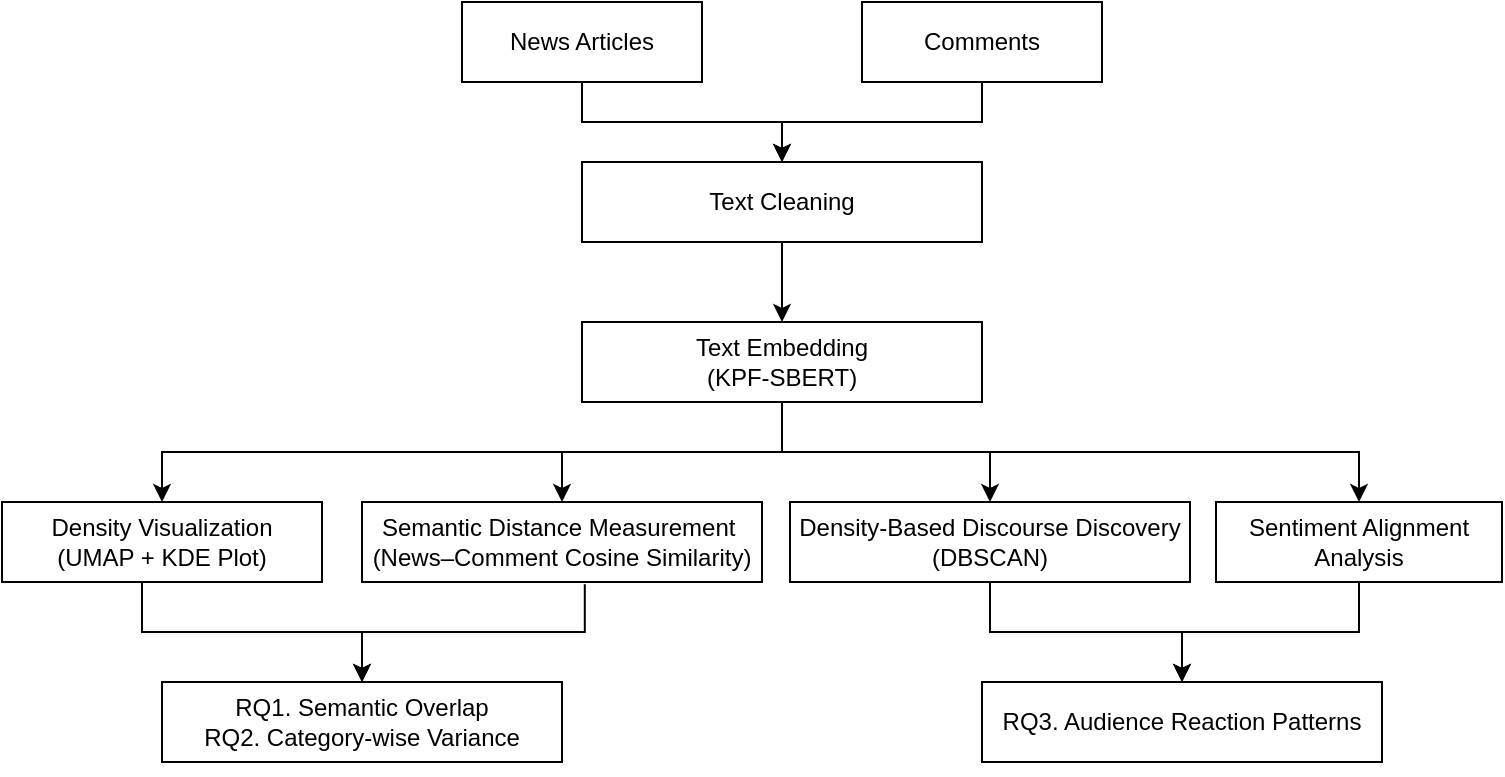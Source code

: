 <mxfile version="27.0.9">
  <diagram name="페이지-1" id="GhIzRfuseSfhWp2y06Yb">
    <mxGraphModel dx="939" dy="873" grid="1" gridSize="10" guides="1" tooltips="1" connect="1" arrows="1" fold="1" page="1" pageScale="1" pageWidth="827" pageHeight="1169" math="0" shadow="0">
      <root>
        <mxCell id="0" />
        <mxCell id="1" parent="0" />
        <mxCell id="VYtAQhhAlDf34FTfLrbl-12" style="edgeStyle=orthogonalEdgeStyle;rounded=0;orthogonalLoop=1;jettySize=auto;html=1;exitX=0.5;exitY=1;exitDx=0;exitDy=0;" parent="1" source="Qi_0PbYEY460QOVe5GiT-1" target="VYtAQhhAlDf34FTfLrbl-10" edge="1">
          <mxGeometry relative="1" as="geometry" />
        </mxCell>
        <mxCell id="Qi_0PbYEY460QOVe5GiT-1" value="News Articles" style="rounded=0;whiteSpace=wrap;html=1;" parent="1" vertex="1">
          <mxGeometry x="250" y="30" width="120" height="40" as="geometry" />
        </mxCell>
        <mxCell id="VYtAQhhAlDf34FTfLrbl-16" style="edgeStyle=orthogonalEdgeStyle;rounded=0;orthogonalLoop=1;jettySize=auto;html=1;exitX=0.5;exitY=1;exitDx=0;exitDy=0;entryX=0.5;entryY=0;entryDx=0;entryDy=0;" parent="1" source="Qi_0PbYEY460QOVe5GiT-2" target="VYtAQhhAlDf34FTfLrbl-10" edge="1">
          <mxGeometry relative="1" as="geometry" />
        </mxCell>
        <mxCell id="Qi_0PbYEY460QOVe5GiT-2" value="Comments" style="rounded=0;whiteSpace=wrap;html=1;" parent="1" vertex="1">
          <mxGeometry x="450" y="30" width="120" height="40" as="geometry" />
        </mxCell>
        <mxCell id="VYtAQhhAlDf34FTfLrbl-17" style="edgeStyle=orthogonalEdgeStyle;rounded=0;orthogonalLoop=1;jettySize=auto;html=1;exitX=0.5;exitY=1;exitDx=0;exitDy=0;entryX=0.5;entryY=0;entryDx=0;entryDy=0;" parent="1" source="VYtAQhhAlDf34FTfLrbl-1" target="VYtAQhhAlDf34FTfLrbl-4" edge="1">
          <mxGeometry relative="1" as="geometry" />
        </mxCell>
        <mxCell id="VYtAQhhAlDf34FTfLrbl-1" value="Text Embedding&lt;div&gt;(&lt;span style=&quot;background-color: transparent; color: light-dark(rgb(0, 0, 0), rgb(255, 255, 255));&quot;&gt;KPF-SBERT)&lt;/span&gt;&lt;/div&gt;" style="rounded=0;whiteSpace=wrap;html=1;" parent="1" vertex="1">
          <mxGeometry x="310" y="190" width="200" height="40" as="geometry" />
        </mxCell>
        <mxCell id="VYtAQhhAlDf34FTfLrbl-24" style="edgeStyle=orthogonalEdgeStyle;rounded=0;orthogonalLoop=1;jettySize=auto;html=1;entryX=0.5;entryY=0;entryDx=0;entryDy=0;exitX=0.5;exitY=1;exitDx=0;exitDy=0;" parent="1" source="VYtAQhhAlDf34FTfLrbl-28" target="VYtAQhhAlDf34FTfLrbl-23" edge="1">
          <mxGeometry relative="1" as="geometry">
            <mxPoint x="660" y="420" as="sourcePoint" />
          </mxGeometry>
        </mxCell>
        <mxCell id="VYtAQhhAlDf34FTfLrbl-4" value="Sentiment Alignment Analysis" style="rounded=0;whiteSpace=wrap;html=1;" parent="1" vertex="1">
          <mxGeometry x="627" y="280" width="143" height="40" as="geometry" />
        </mxCell>
        <mxCell id="VYtAQhhAlDf34FTfLrbl-21" style="edgeStyle=orthogonalEdgeStyle;rounded=0;orthogonalLoop=1;jettySize=auto;html=1;entryX=0.5;entryY=0;entryDx=0;entryDy=0;exitX=0.5;exitY=1;exitDx=0;exitDy=0;" parent="1" target="VYtAQhhAlDf34FTfLrbl-7" edge="1" source="VYtAQhhAlDf34FTfLrbl-1">
          <mxGeometry relative="1" as="geometry">
            <mxPoint x="280" y="241" as="sourcePoint" />
          </mxGeometry>
        </mxCell>
        <mxCell id="VYtAQhhAlDf34FTfLrbl-22" style="edgeStyle=orthogonalEdgeStyle;rounded=0;orthogonalLoop=1;jettySize=auto;html=1;exitX=0.5;exitY=1;exitDx=0;exitDy=0;entryX=0.5;entryY=0;entryDx=0;entryDy=0;" parent="1" source="VYtAQhhAlDf34FTfLrbl-1" target="VYtAQhhAlDf34FTfLrbl-28" edge="1">
          <mxGeometry relative="1" as="geometry" />
        </mxCell>
        <mxCell id="VYtAQhhAlDf34FTfLrbl-7" value="&lt;p data-pm-slice=&quot;0 0 []&quot;&gt;Density Visualization&lt;br&gt;(UMAP + KDE Plot)&lt;/p&gt;" style="rounded=0;whiteSpace=wrap;html=1;" parent="1" vertex="1">
          <mxGeometry x="20" y="280" width="160" height="40" as="geometry" />
        </mxCell>
        <mxCell id="VYtAQhhAlDf34FTfLrbl-8" value="&lt;p data-pm-slice=&quot;0 0 []&quot;&gt;RQ1. Semantic Overlap&lt;br&gt;RQ2.&amp;nbsp;Category-wise Variance&lt;/p&gt;" style="rounded=0;whiteSpace=wrap;html=1;" parent="1" vertex="1">
          <mxGeometry x="100" y="370" width="200" height="40" as="geometry" />
        </mxCell>
        <mxCell id="VYtAQhhAlDf34FTfLrbl-13" style="edgeStyle=orthogonalEdgeStyle;rounded=0;orthogonalLoop=1;jettySize=auto;html=1;exitX=0.5;exitY=1;exitDx=0;exitDy=0;entryX=0.5;entryY=0;entryDx=0;entryDy=0;" parent="1" source="VYtAQhhAlDf34FTfLrbl-10" target="VYtAQhhAlDf34FTfLrbl-1" edge="1">
          <mxGeometry relative="1" as="geometry" />
        </mxCell>
        <mxCell id="VYtAQhhAlDf34FTfLrbl-10" value="Text Cleaning" style="rounded=0;whiteSpace=wrap;html=1;" parent="1" vertex="1">
          <mxGeometry x="310" y="110" width="200" height="40" as="geometry" />
        </mxCell>
        <mxCell id="VYtAQhhAlDf34FTfLrbl-23" value="&lt;p data-pm-slice=&quot;0 0 []&quot;&gt;RQ3. Audience Reaction Patterns&lt;/p&gt;" style="rounded=0;whiteSpace=wrap;html=1;" parent="1" vertex="1">
          <mxGeometry x="510" y="370" width="200" height="40" as="geometry" />
        </mxCell>
        <mxCell id="VYtAQhhAlDf34FTfLrbl-32" style="edgeStyle=orthogonalEdgeStyle;rounded=0;orthogonalLoop=1;jettySize=auto;html=1;entryX=0.5;entryY=0;entryDx=0;entryDy=0;exitX=0.445;exitY=0.999;exitDx=0;exitDy=0;exitPerimeter=0;" parent="1" source="VYtAQhhAlDf34FTfLrbl-7" target="VYtAQhhAlDf34FTfLrbl-8" edge="1">
          <mxGeometry relative="1" as="geometry">
            <mxPoint x="170" y="400" as="sourcePoint" />
            <Array as="points">
              <mxPoint x="90" y="345" />
              <mxPoint x="200" y="345" />
            </Array>
          </mxGeometry>
        </mxCell>
        <mxCell id="VYtAQhhAlDf34FTfLrbl-28" value="&lt;p data-pm-slice=&quot;0 0 []&quot;&gt;Density-Based Discourse Discovery&lt;br&gt;(DBSCAN)&lt;/p&gt;" style="rounded=0;whiteSpace=wrap;html=1;" parent="1" vertex="1">
          <mxGeometry x="414" y="280" width="200" height="40" as="geometry" />
        </mxCell>
        <mxCell id="JFAEhoKrqLj79-c4tTw4-2" value="" style="edgeStyle=orthogonalEdgeStyle;rounded=0;orthogonalLoop=1;jettySize=auto;html=1;exitX=0.5;exitY=1;exitDx=0;exitDy=0;" edge="1" parent="1" source="VYtAQhhAlDf34FTfLrbl-1" target="JFAEhoKrqLj79-c4tTw4-1">
          <mxGeometry relative="1" as="geometry" />
        </mxCell>
        <mxCell id="JFAEhoKrqLj79-c4tTw4-1" value="&lt;p data-pm-slice=&quot;0 0 []&quot;&gt;Semantic Distance Measurement&amp;nbsp;&lt;br&gt;&lt;span style=&quot;background-color: transparent; color: light-dark(rgb(0, 0, 0), rgb(255, 255, 255));&quot;&gt;(News–Comment Cosine Similarity)&lt;/span&gt;&lt;/p&gt;" style="rounded=0;whiteSpace=wrap;html=1;" vertex="1" parent="1">
          <mxGeometry x="200" y="280" width="200" height="40" as="geometry" />
        </mxCell>
        <mxCell id="JFAEhoKrqLj79-c4tTw4-3" style="edgeStyle=orthogonalEdgeStyle;rounded=0;orthogonalLoop=1;jettySize=auto;html=1;entryX=0.5;entryY=0;entryDx=0;entryDy=0;exitX=0.557;exitY=1.028;exitDx=0;exitDy=0;exitPerimeter=0;" edge="1" parent="1" source="JFAEhoKrqLj79-c4tTw4-1" target="VYtAQhhAlDf34FTfLrbl-8">
          <mxGeometry relative="1" as="geometry">
            <mxPoint x="260" y="410" as="sourcePoint" />
            <mxPoint x="441" y="530" as="targetPoint" />
            <Array as="points">
              <mxPoint x="311" y="345" />
              <mxPoint x="200" y="345" />
            </Array>
          </mxGeometry>
        </mxCell>
        <mxCell id="JFAEhoKrqLj79-c4tTw4-4" style="edgeStyle=orthogonalEdgeStyle;rounded=0;orthogonalLoop=1;jettySize=auto;html=1;entryX=0.5;entryY=0;entryDx=0;entryDy=0;exitX=0.5;exitY=1;exitDx=0;exitDy=0;" edge="1" parent="1" source="VYtAQhhAlDf34FTfLrbl-4" target="VYtAQhhAlDf34FTfLrbl-23">
          <mxGeometry relative="1" as="geometry">
            <mxPoint x="520" y="400" as="sourcePoint" />
            <mxPoint x="560" y="500" as="targetPoint" />
          </mxGeometry>
        </mxCell>
      </root>
    </mxGraphModel>
  </diagram>
</mxfile>
